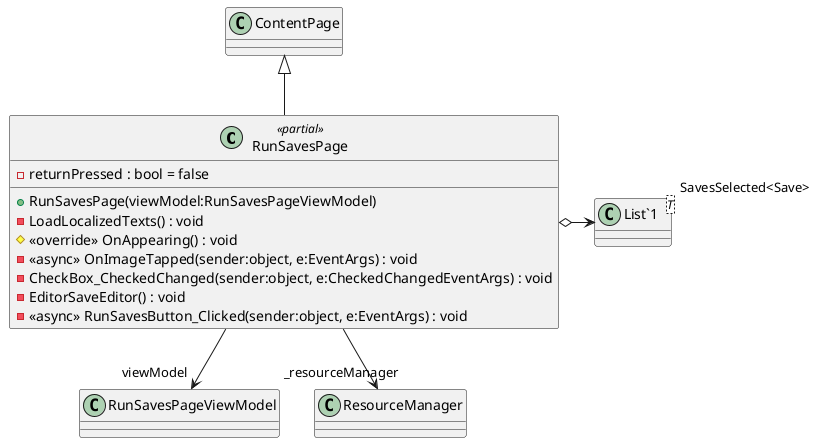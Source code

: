 @startuml
class RunSavesPage <<partial>> {
    - returnPressed : bool = false
    + RunSavesPage(viewModel:RunSavesPageViewModel)
    - LoadLocalizedTexts() : void
    # <<override>> OnAppearing() : void
    - <<async>> OnImageTapped(sender:object, e:EventArgs) : void
    - CheckBox_CheckedChanged(sender:object, e:CheckedChangedEventArgs) : void
    - EditorSaveEditor() : void
    - <<async>> RunSavesButton_Clicked(sender:object, e:EventArgs) : void
}
class "List`1"<T> {
}
ContentPage <|-- RunSavesPage
RunSavesPage --> "viewModel" RunSavesPageViewModel
RunSavesPage o-> "SavesSelected<Save>" "List`1"
RunSavesPage --> "_resourceManager" ResourceManager
@enduml
